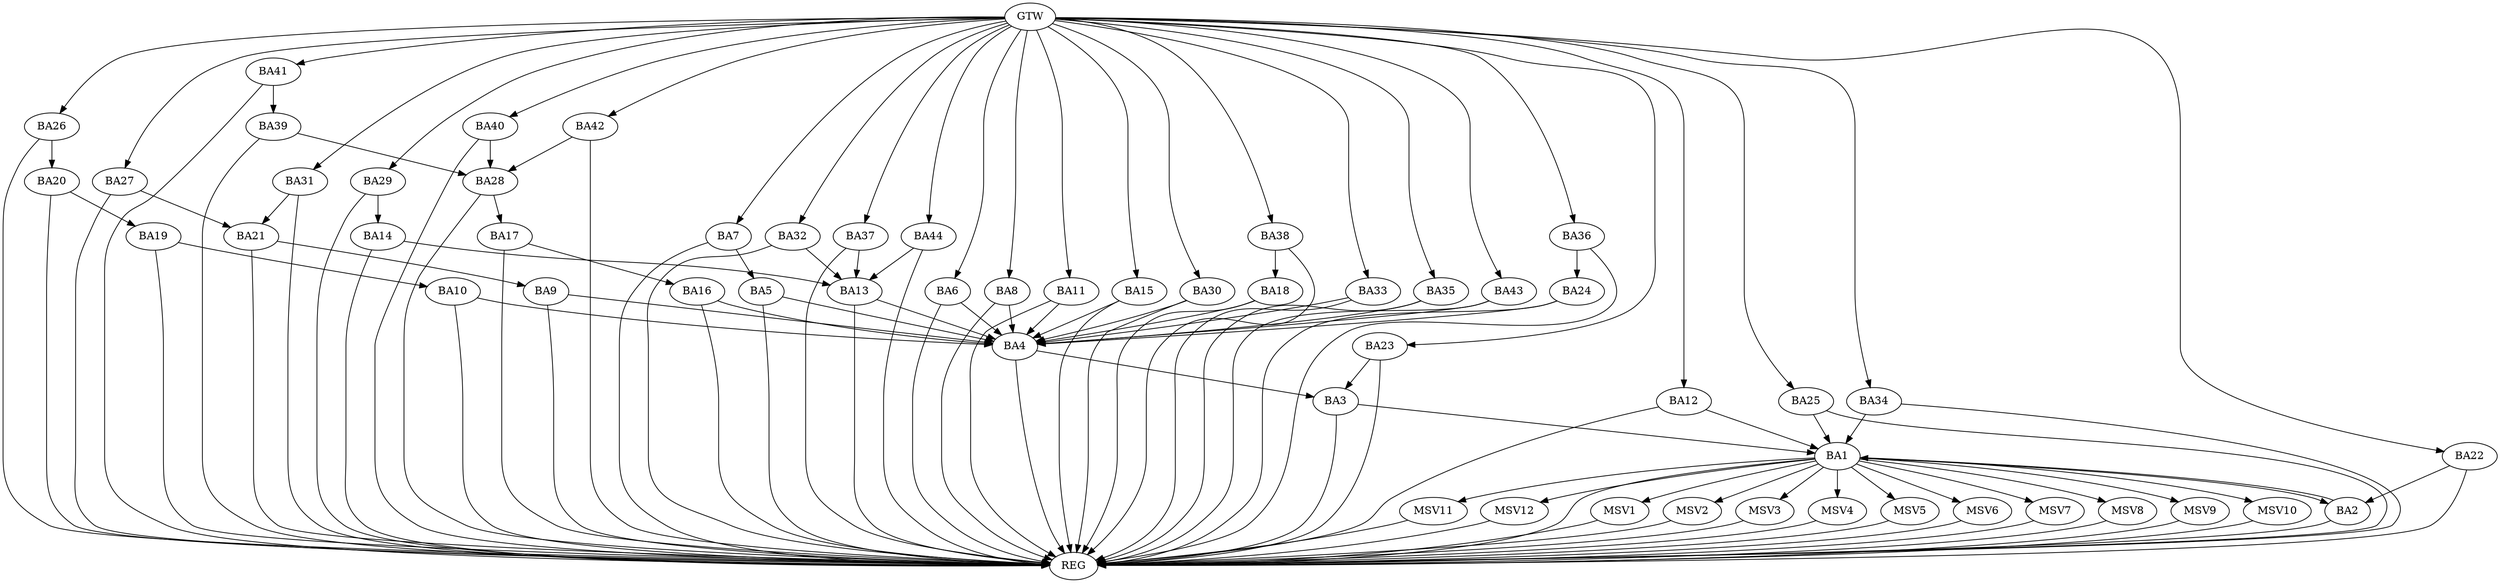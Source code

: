 strict digraph G {
  BA1 [ label="BA1" ];
  BA2 [ label="BA2" ];
  BA3 [ label="BA3" ];
  BA4 [ label="BA4" ];
  BA5 [ label="BA5" ];
  BA6 [ label="BA6" ];
  BA7 [ label="BA7" ];
  BA8 [ label="BA8" ];
  BA9 [ label="BA9" ];
  BA10 [ label="BA10" ];
  BA11 [ label="BA11" ];
  BA12 [ label="BA12" ];
  BA13 [ label="BA13" ];
  BA14 [ label="BA14" ];
  BA15 [ label="BA15" ];
  BA16 [ label="BA16" ];
  BA17 [ label="BA17" ];
  BA18 [ label="BA18" ];
  BA19 [ label="BA19" ];
  BA20 [ label="BA20" ];
  BA21 [ label="BA21" ];
  BA22 [ label="BA22" ];
  BA23 [ label="BA23" ];
  BA24 [ label="BA24" ];
  BA25 [ label="BA25" ];
  BA26 [ label="BA26" ];
  BA27 [ label="BA27" ];
  BA28 [ label="BA28" ];
  BA29 [ label="BA29" ];
  BA30 [ label="BA30" ];
  BA31 [ label="BA31" ];
  BA32 [ label="BA32" ];
  BA33 [ label="BA33" ];
  BA34 [ label="BA34" ];
  BA35 [ label="BA35" ];
  BA36 [ label="BA36" ];
  BA37 [ label="BA37" ];
  BA38 [ label="BA38" ];
  BA39 [ label="BA39" ];
  BA40 [ label="BA40" ];
  BA41 [ label="BA41" ];
  BA42 [ label="BA42" ];
  BA43 [ label="BA43" ];
  BA44 [ label="BA44" ];
  GTW [ label="GTW" ];
  REG [ label="REG" ];
  MSV1 [ label="MSV1" ];
  MSV2 [ label="MSV2" ];
  MSV3 [ label="MSV3" ];
  MSV4 [ label="MSV4" ];
  MSV5 [ label="MSV5" ];
  MSV6 [ label="MSV6" ];
  MSV7 [ label="MSV7" ];
  MSV8 [ label="MSV8" ];
  MSV9 [ label="MSV9" ];
  MSV10 [ label="MSV10" ];
  MSV11 [ label="MSV11" ];
  MSV12 [ label="MSV12" ];
  BA1 -> BA2;
  BA2 -> BA1;
  BA3 -> BA1;
  BA4 -> BA3;
  BA5 -> BA4;
  BA6 -> BA4;
  BA7 -> BA5;
  BA8 -> BA4;
  BA9 -> BA4;
  BA10 -> BA4;
  BA11 -> BA4;
  BA12 -> BA1;
  BA13 -> BA4;
  BA14 -> BA13;
  BA15 -> BA4;
  BA16 -> BA4;
  BA17 -> BA16;
  BA18 -> BA4;
  BA19 -> BA10;
  BA20 -> BA19;
  BA21 -> BA9;
  BA22 -> BA2;
  BA23 -> BA3;
  BA24 -> BA4;
  BA25 -> BA1;
  BA26 -> BA20;
  BA27 -> BA21;
  BA28 -> BA17;
  BA29 -> BA14;
  BA30 -> BA4;
  BA31 -> BA21;
  BA32 -> BA13;
  BA33 -> BA4;
  BA34 -> BA1;
  BA35 -> BA4;
  BA36 -> BA24;
  BA37 -> BA13;
  BA38 -> BA18;
  BA39 -> BA28;
  BA40 -> BA28;
  BA41 -> BA39;
  BA42 -> BA28;
  BA43 -> BA4;
  BA44 -> BA13;
  GTW -> BA6;
  GTW -> BA7;
  GTW -> BA8;
  GTW -> BA11;
  GTW -> BA12;
  GTW -> BA15;
  GTW -> BA22;
  GTW -> BA23;
  GTW -> BA25;
  GTW -> BA26;
  GTW -> BA27;
  GTW -> BA29;
  GTW -> BA30;
  GTW -> BA31;
  GTW -> BA32;
  GTW -> BA33;
  GTW -> BA34;
  GTW -> BA35;
  GTW -> BA36;
  GTW -> BA37;
  GTW -> BA38;
  GTW -> BA40;
  GTW -> BA41;
  GTW -> BA42;
  GTW -> BA43;
  GTW -> BA44;
  BA1 -> REG;
  BA2 -> REG;
  BA3 -> REG;
  BA4 -> REG;
  BA5 -> REG;
  BA6 -> REG;
  BA7 -> REG;
  BA8 -> REG;
  BA9 -> REG;
  BA10 -> REG;
  BA11 -> REG;
  BA12 -> REG;
  BA13 -> REG;
  BA14 -> REG;
  BA15 -> REG;
  BA16 -> REG;
  BA17 -> REG;
  BA18 -> REG;
  BA19 -> REG;
  BA20 -> REG;
  BA21 -> REG;
  BA22 -> REG;
  BA23 -> REG;
  BA24 -> REG;
  BA25 -> REG;
  BA26 -> REG;
  BA27 -> REG;
  BA28 -> REG;
  BA29 -> REG;
  BA30 -> REG;
  BA31 -> REG;
  BA32 -> REG;
  BA33 -> REG;
  BA34 -> REG;
  BA35 -> REG;
  BA36 -> REG;
  BA37 -> REG;
  BA38 -> REG;
  BA39 -> REG;
  BA40 -> REG;
  BA41 -> REG;
  BA42 -> REG;
  BA43 -> REG;
  BA44 -> REG;
  BA1 -> MSV1;
  BA1 -> MSV2;
  BA1 -> MSV3;
  BA1 -> MSV4;
  MSV1 -> REG;
  MSV2 -> REG;
  MSV3 -> REG;
  MSV4 -> REG;
  BA1 -> MSV5;
  MSV5 -> REG;
  BA1 -> MSV6;
  MSV6 -> REG;
  BA1 -> MSV7;
  MSV7 -> REG;
  BA1 -> MSV8;
  MSV8 -> REG;
  BA1 -> MSV9;
  BA1 -> MSV10;
  MSV9 -> REG;
  MSV10 -> REG;
  BA1 -> MSV11;
  BA1 -> MSV12;
  MSV11 -> REG;
  MSV12 -> REG;
}
